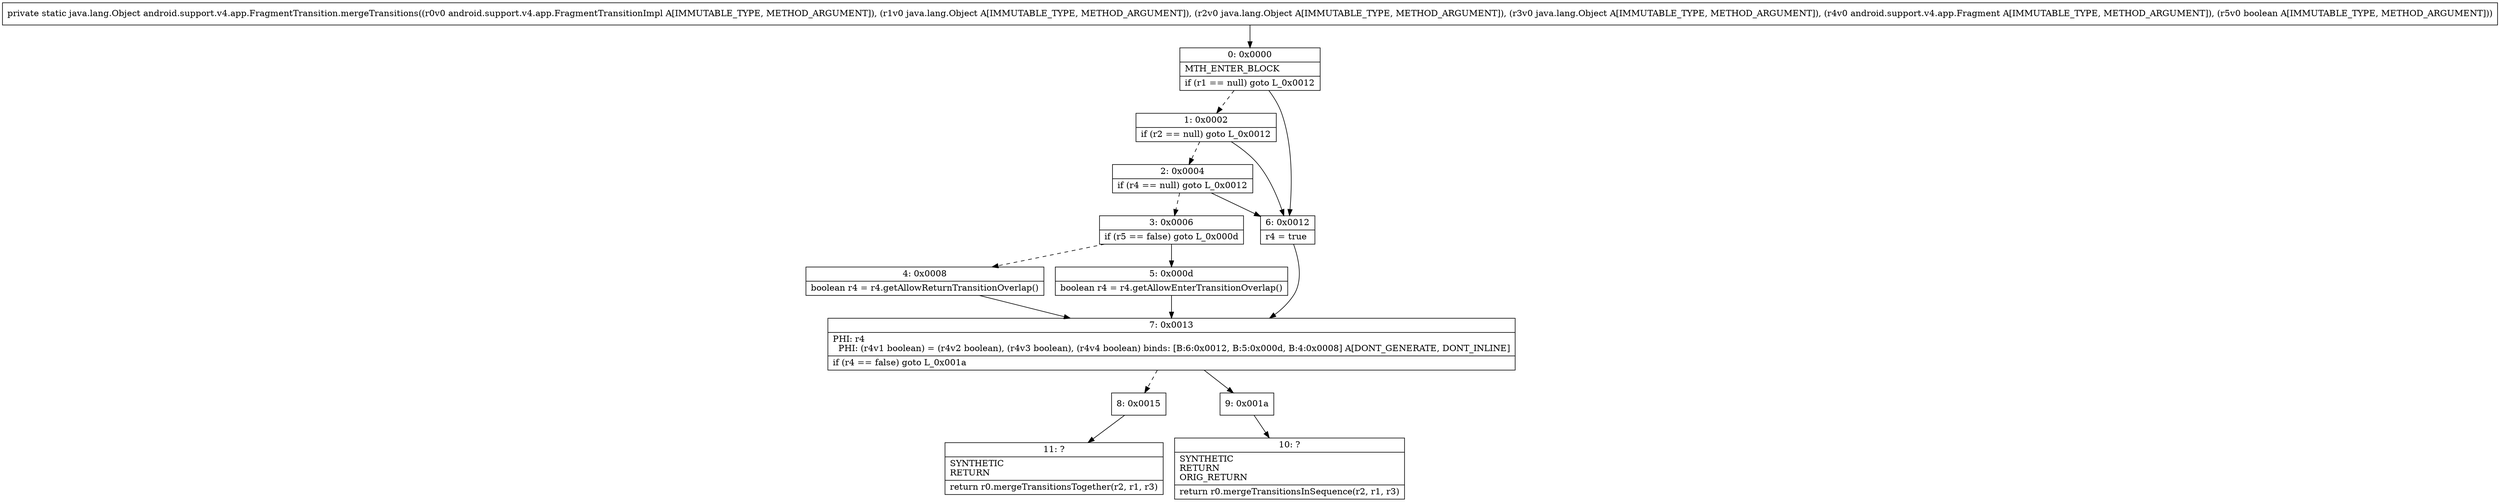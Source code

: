 digraph "CFG forandroid.support.v4.app.FragmentTransition.mergeTransitions(Landroid\/support\/v4\/app\/FragmentTransitionImpl;Ljava\/lang\/Object;Ljava\/lang\/Object;Ljava\/lang\/Object;Landroid\/support\/v4\/app\/Fragment;Z)Ljava\/lang\/Object;" {
Node_0 [shape=record,label="{0\:\ 0x0000|MTH_ENTER_BLOCK\l|if (r1 == null) goto L_0x0012\l}"];
Node_1 [shape=record,label="{1\:\ 0x0002|if (r2 == null) goto L_0x0012\l}"];
Node_2 [shape=record,label="{2\:\ 0x0004|if (r4 == null) goto L_0x0012\l}"];
Node_3 [shape=record,label="{3\:\ 0x0006|if (r5 == false) goto L_0x000d\l}"];
Node_4 [shape=record,label="{4\:\ 0x0008|boolean r4 = r4.getAllowReturnTransitionOverlap()\l}"];
Node_5 [shape=record,label="{5\:\ 0x000d|boolean r4 = r4.getAllowEnterTransitionOverlap()\l}"];
Node_6 [shape=record,label="{6\:\ 0x0012|r4 = true\l}"];
Node_7 [shape=record,label="{7\:\ 0x0013|PHI: r4 \l  PHI: (r4v1 boolean) = (r4v2 boolean), (r4v3 boolean), (r4v4 boolean) binds: [B:6:0x0012, B:5:0x000d, B:4:0x0008] A[DONT_GENERATE, DONT_INLINE]\l|if (r4 == false) goto L_0x001a\l}"];
Node_8 [shape=record,label="{8\:\ 0x0015}"];
Node_9 [shape=record,label="{9\:\ 0x001a}"];
Node_10 [shape=record,label="{10\:\ ?|SYNTHETIC\lRETURN\lORIG_RETURN\l|return r0.mergeTransitionsInSequence(r2, r1, r3)\l}"];
Node_11 [shape=record,label="{11\:\ ?|SYNTHETIC\lRETURN\l|return r0.mergeTransitionsTogether(r2, r1, r3)\l}"];
MethodNode[shape=record,label="{private static java.lang.Object android.support.v4.app.FragmentTransition.mergeTransitions((r0v0 android.support.v4.app.FragmentTransitionImpl A[IMMUTABLE_TYPE, METHOD_ARGUMENT]), (r1v0 java.lang.Object A[IMMUTABLE_TYPE, METHOD_ARGUMENT]), (r2v0 java.lang.Object A[IMMUTABLE_TYPE, METHOD_ARGUMENT]), (r3v0 java.lang.Object A[IMMUTABLE_TYPE, METHOD_ARGUMENT]), (r4v0 android.support.v4.app.Fragment A[IMMUTABLE_TYPE, METHOD_ARGUMENT]), (r5v0 boolean A[IMMUTABLE_TYPE, METHOD_ARGUMENT])) }"];
MethodNode -> Node_0;
Node_0 -> Node_1[style=dashed];
Node_0 -> Node_6;
Node_1 -> Node_2[style=dashed];
Node_1 -> Node_6;
Node_2 -> Node_3[style=dashed];
Node_2 -> Node_6;
Node_3 -> Node_4[style=dashed];
Node_3 -> Node_5;
Node_4 -> Node_7;
Node_5 -> Node_7;
Node_6 -> Node_7;
Node_7 -> Node_8[style=dashed];
Node_7 -> Node_9;
Node_8 -> Node_11;
Node_9 -> Node_10;
}

